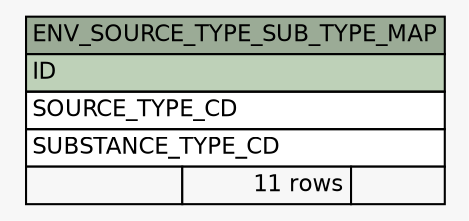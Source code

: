 // dot 2.28.0 on Windows 7 6.1
// SchemaSpy rev 590
digraph "ENV_SOURCE_TYPE_SUB_TYPE_MAP" {
  graph [
    rankdir="RL"
    bgcolor="#f7f7f7"
    nodesep="0.18"
    ranksep="0.46"
    fontname="Helvetica"
    fontsize="11"
  ];
  node [
    fontname="Helvetica"
    fontsize="11"
    shape="plaintext"
  ];
  edge [
    arrowsize="0.8"
  ];
  "ENV_SOURCE_TYPE_SUB_TYPE_MAP" [
    label=<
    <TABLE BORDER="0" CELLBORDER="1" CELLSPACING="0" BGCOLOR="#ffffff">
      <TR><TD COLSPAN="3" BGCOLOR="#9bab96" ALIGN="CENTER">ENV_SOURCE_TYPE_SUB_TYPE_MAP</TD></TR>
      <TR><TD PORT="ID" COLSPAN="3" BGCOLOR="#bed1b8" ALIGN="LEFT">ID</TD></TR>
      <TR><TD PORT="SOURCE_TYPE_CD" COLSPAN="3" ALIGN="LEFT">SOURCE_TYPE_CD</TD></TR>
      <TR><TD PORT="SUBSTANCE_TYPE_CD" COLSPAN="3" ALIGN="LEFT">SUBSTANCE_TYPE_CD</TD></TR>
      <TR><TD ALIGN="LEFT" BGCOLOR="#f7f7f7">  </TD><TD ALIGN="RIGHT" BGCOLOR="#f7f7f7">11 rows</TD><TD ALIGN="RIGHT" BGCOLOR="#f7f7f7">  </TD></TR>
    </TABLE>>
    URL="tables/ENV_SOURCE_TYPE_SUB_TYPE_MAP.html"
    tooltip="ENV_SOURCE_TYPE_SUB_TYPE_MAP"
  ];
}
